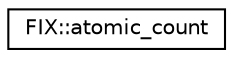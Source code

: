 digraph "Graphical Class Hierarchy"
{
  edge [fontname="Helvetica",fontsize="10",labelfontname="Helvetica",labelfontsize="10"];
  node [fontname="Helvetica",fontsize="10",shape=record];
  rankdir="LR";
  Node0 [label="FIX::atomic_count",height=0.2,width=0.4,color="black", fillcolor="white", style="filled",URL="$class_f_i_x_1_1atomic__count.html",tooltip="Atomic count class - consider using interlocked functions. "];
}
